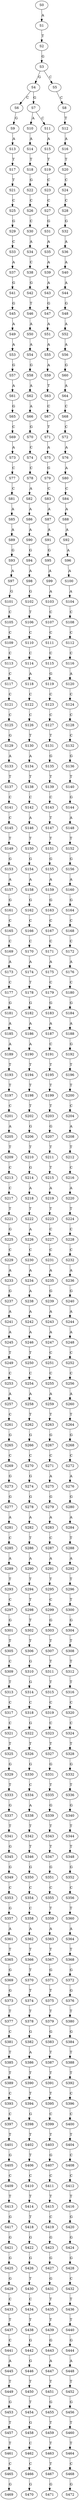 strict digraph  {
	S0 -> S1 [ label = A ];
	S1 -> S2 [ label = T ];
	S2 -> S3 [ label = G ];
	S3 -> S4 [ label = G ];
	S3 -> S5 [ label = C ];
	S4 -> S6 [ label = C ];
	S4 -> S7 [ label = G ];
	S5 -> S8 [ label = C ];
	S6 -> S9 [ label = G ];
	S7 -> S10 [ label = A ];
	S7 -> S11 [ label = C ];
	S8 -> S12 [ label = T ];
	S9 -> S13 [ label = A ];
	S10 -> S14 [ label = A ];
	S11 -> S15 [ label = A ];
	S12 -> S16 [ label = A ];
	S13 -> S17 [ label = T ];
	S14 -> S18 [ label = T ];
	S15 -> S19 [ label = T ];
	S16 -> S20 [ label = T ];
	S17 -> S21 [ label = T ];
	S18 -> S22 [ label = G ];
	S19 -> S23 [ label = C ];
	S20 -> S24 [ label = C ];
	S21 -> S25 [ label = C ];
	S22 -> S26 [ label = C ];
	S23 -> S27 [ label = C ];
	S24 -> S28 [ label = C ];
	S25 -> S29 [ label = G ];
	S26 -> S30 [ label = C ];
	S27 -> S31 [ label = G ];
	S28 -> S32 [ label = G ];
	S29 -> S33 [ label = C ];
	S30 -> S34 [ label = A ];
	S31 -> S35 [ label = A ];
	S32 -> S36 [ label = A ];
	S33 -> S37 [ label = A ];
	S34 -> S38 [ label = C ];
	S35 -> S39 [ label = A ];
	S36 -> S40 [ label = A ];
	S37 -> S41 [ label = G ];
	S38 -> S42 [ label = G ];
	S39 -> S43 [ label = A ];
	S40 -> S44 [ label = A ];
	S41 -> S45 [ label = G ];
	S42 -> S46 [ label = T ];
	S43 -> S47 [ label = G ];
	S44 -> S48 [ label = G ];
	S45 -> S49 [ label = A ];
	S46 -> S50 [ label = A ];
	S47 -> S51 [ label = A ];
	S48 -> S52 [ label = A ];
	S49 -> S53 [ label = A ];
	S50 -> S54 [ label = A ];
	S51 -> S55 [ label = A ];
	S52 -> S56 [ label = A ];
	S53 -> S57 [ label = G ];
	S54 -> S58 [ label = G ];
	S55 -> S59 [ label = A ];
	S56 -> S60 [ label = G ];
	S57 -> S61 [ label = A ];
	S58 -> S62 [ label = A ];
	S59 -> S63 [ label = T ];
	S60 -> S64 [ label = A ];
	S61 -> S65 [ label = G ];
	S62 -> S66 [ label = A ];
	S63 -> S67 [ label = C ];
	S64 -> S68 [ label = C ];
	S65 -> S69 [ label = C ];
	S66 -> S70 [ label = G ];
	S67 -> S71 [ label = T ];
	S68 -> S72 [ label = C ];
	S69 -> S73 [ label = A ];
	S70 -> S74 [ label = C ];
	S71 -> S75 [ label = A ];
	S72 -> S76 [ label = A ];
	S73 -> S77 [ label = C ];
	S74 -> S78 [ label = C ];
	S75 -> S79 [ label = G ];
	S76 -> S80 [ label = A ];
	S77 -> S81 [ label = C ];
	S78 -> S82 [ label = A ];
	S79 -> S83 [ label = C ];
	S80 -> S84 [ label = C ];
	S81 -> S85 [ label = A ];
	S82 -> S86 [ label = A ];
	S83 -> S87 [ label = A ];
	S84 -> S88 [ label = A ];
	S85 -> S89 [ label = A ];
	S86 -> S90 [ label = A ];
	S87 -> S91 [ label = A ];
	S88 -> S92 [ label = A ];
	S89 -> S93 [ label = G ];
	S90 -> S94 [ label = G ];
	S91 -> S95 [ label = G ];
	S92 -> S96 [ label = A ];
	S93 -> S97 [ label = A ];
	S94 -> S98 [ label = A ];
	S95 -> S99 [ label = A ];
	S96 -> S100 [ label = A ];
	S97 -> S101 [ label = G ];
	S98 -> S102 [ label = G ];
	S99 -> S103 [ label = A ];
	S100 -> S104 [ label = A ];
	S101 -> S105 [ label = C ];
	S102 -> S106 [ label = T ];
	S103 -> S107 [ label = C ];
	S104 -> S108 [ label = C ];
	S105 -> S109 [ label = C ];
	S106 -> S110 [ label = C ];
	S107 -> S111 [ label = C ];
	S108 -> S112 [ label = C ];
	S109 -> S113 [ label = C ];
	S110 -> S114 [ label = C ];
	S111 -> S115 [ label = C ];
	S112 -> S116 [ label = C ];
	S113 -> S117 [ label = C ];
	S114 -> S118 [ label = A ];
	S115 -> S119 [ label = G ];
	S116 -> S120 [ label = A ];
	S117 -> S121 [ label = C ];
	S118 -> S122 [ label = C ];
	S119 -> S123 [ label = C ];
	S120 -> S124 [ label = C ];
	S121 -> S125 [ label = C ];
	S122 -> S126 [ label = C ];
	S123 -> S127 [ label = C ];
	S124 -> S128 [ label = C ];
	S125 -> S129 [ label = G ];
	S126 -> S130 [ label = T ];
	S127 -> S131 [ label = T ];
	S128 -> S132 [ label = C ];
	S129 -> S133 [ label = A ];
	S130 -> S134 [ label = A ];
	S131 -> S135 [ label = G ];
	S132 -> S136 [ label = G ];
	S133 -> S137 [ label = T ];
	S134 -> S138 [ label = T ];
	S135 -> S139 [ label = T ];
	S136 -> S140 [ label = T ];
	S137 -> S141 [ label = C ];
	S138 -> S142 [ label = C ];
	S139 -> S143 [ label = C ];
	S140 -> S144 [ label = G ];
	S141 -> S145 [ label = C ];
	S142 -> S146 [ label = A ];
	S143 -> S147 [ label = T ];
	S144 -> S148 [ label = A ];
	S145 -> S149 [ label = T ];
	S146 -> S150 [ label = T ];
	S147 -> S151 [ label = T ];
	S148 -> S152 [ label = T ];
	S149 -> S153 [ label = G ];
	S150 -> S154 [ label = G ];
	S151 -> S155 [ label = G ];
	S152 -> S156 [ label = G ];
	S153 -> S157 [ label = A ];
	S154 -> S158 [ label = A ];
	S155 -> S159 [ label = A ];
	S156 -> S160 [ label = A ];
	S157 -> S161 [ label = G ];
	S158 -> S162 [ label = G ];
	S159 -> S163 [ label = G ];
	S160 -> S164 [ label = G ];
	S161 -> S165 [ label = C ];
	S162 -> S166 [ label = C ];
	S163 -> S167 [ label = C ];
	S164 -> S168 [ label = C ];
	S165 -> S169 [ label = C ];
	S166 -> S170 [ label = C ];
	S167 -> S171 [ label = C ];
	S168 -> S172 [ label = C ];
	S169 -> S173 [ label = A ];
	S170 -> S174 [ label = A ];
	S171 -> S175 [ label = A ];
	S172 -> S176 [ label = A ];
	S173 -> S177 [ label = C ];
	S174 -> S178 [ label = T ];
	S175 -> S179 [ label = C ];
	S176 -> S180 [ label = C ];
	S177 -> S181 [ label = G ];
	S178 -> S182 [ label = G ];
	S179 -> S183 [ label = G ];
	S180 -> S184 [ label = G ];
	S181 -> S185 [ label = A ];
	S182 -> S186 [ label = A ];
	S183 -> S187 [ label = A ];
	S184 -> S188 [ label = A ];
	S185 -> S189 [ label = A ];
	S186 -> S190 [ label = A ];
	S187 -> S191 [ label = C ];
	S188 -> S192 [ label = G ];
	S189 -> S193 [ label = T ];
	S190 -> S194 [ label = T ];
	S191 -> S195 [ label = T ];
	S192 -> S196 [ label = T ];
	S193 -> S197 [ label = T ];
	S194 -> S198 [ label = T ];
	S195 -> S199 [ label = T ];
	S196 -> S200 [ label = T ];
	S197 -> S201 [ label = C ];
	S198 -> S202 [ label = T ];
	S199 -> S203 [ label = T ];
	S200 -> S204 [ label = C ];
	S201 -> S205 [ label = A ];
	S202 -> S206 [ label = G ];
	S203 -> S207 [ label = G ];
	S204 -> S208 [ label = A ];
	S205 -> S209 [ label = T ];
	S206 -> S210 [ label = T ];
	S207 -> S211 [ label = T ];
	S208 -> S212 [ label = T ];
	S209 -> S213 [ label = C ];
	S210 -> S214 [ label = G ];
	S211 -> S215 [ label = T ];
	S212 -> S216 [ label = C ];
	S213 -> S217 [ label = C ];
	S214 -> S218 [ label = A ];
	S215 -> S219 [ label = A ];
	S216 -> S220 [ label = A ];
	S217 -> S221 [ label = T ];
	S218 -> S222 [ label = T ];
	S219 -> S223 [ label = T ];
	S220 -> S224 [ label = T ];
	S221 -> S225 [ label = G ];
	S222 -> S226 [ label = A ];
	S223 -> S227 [ label = C ];
	S224 -> S228 [ label = C ];
	S225 -> S229 [ label = C ];
	S226 -> S230 [ label = C ];
	S227 -> S231 [ label = C ];
	S228 -> S232 [ label = C ];
	S229 -> S233 [ label = A ];
	S230 -> S234 [ label = A ];
	S231 -> S235 [ label = A ];
	S232 -> S236 [ label = A ];
	S233 -> S237 [ label = G ];
	S234 -> S238 [ label = A ];
	S235 -> S239 [ label = G ];
	S236 -> S240 [ label = G ];
	S237 -> S241 [ label = A ];
	S238 -> S242 [ label = A ];
	S239 -> S243 [ label = A ];
	S240 -> S244 [ label = A ];
	S241 -> S245 [ label = A ];
	S242 -> S246 [ label = A ];
	S243 -> S247 [ label = A ];
	S244 -> S248 [ label = A ];
	S245 -> S249 [ label = T ];
	S246 -> S250 [ label = T ];
	S247 -> S251 [ label = C ];
	S248 -> S252 [ label = C ];
	S249 -> S253 [ label = C ];
	S250 -> S254 [ label = C ];
	S251 -> S255 [ label = C ];
	S252 -> S256 [ label = C ];
	S253 -> S257 [ label = A ];
	S254 -> S258 [ label = A ];
	S255 -> S259 [ label = A ];
	S256 -> S260 [ label = A ];
	S257 -> S261 [ label = C ];
	S258 -> S262 [ label = T ];
	S259 -> S263 [ label = T ];
	S260 -> S264 [ label = T ];
	S261 -> S265 [ label = G ];
	S262 -> S266 [ label = G ];
	S263 -> S267 [ label = G ];
	S264 -> S268 [ label = G ];
	S265 -> S269 [ label = C ];
	S266 -> S270 [ label = C ];
	S267 -> S271 [ label = C ];
	S268 -> S272 [ label = C ];
	S269 -> S273 [ label = G ];
	S270 -> S274 [ label = G ];
	S271 -> S275 [ label = A ];
	S272 -> S276 [ label = A ];
	S273 -> S277 [ label = G ];
	S274 -> S278 [ label = G ];
	S275 -> S279 [ label = G ];
	S276 -> S280 [ label = G ];
	S277 -> S281 [ label = A ];
	S278 -> S282 [ label = A ];
	S279 -> S283 [ label = A ];
	S280 -> S284 [ label = A ];
	S281 -> S285 [ label = C ];
	S282 -> S286 [ label = T ];
	S283 -> S287 [ label = C ];
	S284 -> S288 [ label = T ];
	S285 -> S289 [ label = A ];
	S286 -> S290 [ label = A ];
	S287 -> S291 [ label = A ];
	S288 -> S292 [ label = A ];
	S289 -> S293 [ label = T ];
	S290 -> S294 [ label = T ];
	S291 -> S295 [ label = T ];
	S292 -> S296 [ label = T ];
	S293 -> S297 [ label = C ];
	S294 -> S298 [ label = T ];
	S295 -> S299 [ label = C ];
	S296 -> S300 [ label = T ];
	S297 -> S301 [ label = G ];
	S298 -> S302 [ label = T ];
	S299 -> S303 [ label = G ];
	S300 -> S304 [ label = G ];
	S301 -> S305 [ label = T ];
	S302 -> S306 [ label = T ];
	S303 -> S307 [ label = T ];
	S304 -> S308 [ label = T ];
	S305 -> S309 [ label = C ];
	S306 -> S310 [ label = G ];
	S307 -> S311 [ label = T ];
	S308 -> S312 [ label = T ];
	S309 -> S313 [ label = T ];
	S310 -> S314 [ label = G ];
	S311 -> S315 [ label = T ];
	S312 -> S316 [ label = T ];
	S313 -> S317 [ label = C ];
	S314 -> S318 [ label = C ];
	S315 -> S319 [ label = C ];
	S316 -> S320 [ label = C ];
	S317 -> S321 [ label = C ];
	S318 -> S322 [ label = G ];
	S319 -> S323 [ label = C ];
	S320 -> S324 [ label = C ];
	S321 -> S325 [ label = T ];
	S322 -> S326 [ label = T ];
	S323 -> S327 [ label = T ];
	S324 -> S328 [ label = T ];
	S325 -> S329 [ label = G ];
	S326 -> S330 [ label = G ];
	S327 -> S331 [ label = G ];
	S328 -> S332 [ label = G ];
	S329 -> S333 [ label = T ];
	S330 -> S334 [ label = C ];
	S331 -> S335 [ label = T ];
	S332 -> S336 [ label = T ];
	S333 -> S337 [ label = G ];
	S334 -> S338 [ label = A ];
	S335 -> S339 [ label = G ];
	S336 -> S340 [ label = G ];
	S337 -> S341 [ label = T ];
	S338 -> S342 [ label = T ];
	S339 -> S343 [ label = T ];
	S340 -> S344 [ label = T ];
	S341 -> S345 [ label = G ];
	S342 -> S346 [ label = T ];
	S343 -> S347 [ label = T ];
	S344 -> S348 [ label = T ];
	S345 -> S349 [ label = G ];
	S346 -> S350 [ label = G ];
	S347 -> S351 [ label = G ];
	S348 -> S352 [ label = G ];
	S349 -> S353 [ label = C ];
	S350 -> S354 [ label = C ];
	S351 -> S355 [ label = C ];
	S352 -> S356 [ label = C ];
	S353 -> S357 [ label = G ];
	S354 -> S358 [ label = C ];
	S355 -> S359 [ label = T ];
	S356 -> S360 [ label = T ];
	S357 -> S361 [ label = A ];
	S358 -> S362 [ label = A ];
	S359 -> S363 [ label = A ];
	S360 -> S364 [ label = A ];
	S361 -> S365 [ label = T ];
	S362 -> S366 [ label = T ];
	S363 -> S367 [ label = T ];
	S364 -> S368 [ label = T ];
	S365 -> S369 [ label = G ];
	S366 -> S370 [ label = T ];
	S367 -> S371 [ label = G ];
	S368 -> S372 [ label = G ];
	S369 -> S373 [ label = G ];
	S370 -> S374 [ label = T ];
	S371 -> S375 [ label = T ];
	S372 -> S376 [ label = G ];
	S373 -> S377 [ label = T ];
	S374 -> S378 [ label = T ];
	S375 -> S379 [ label = T ];
	S376 -> S380 [ label = T ];
	S377 -> S381 [ label = C ];
	S378 -> S382 [ label = G ];
	S379 -> S383 [ label = G ];
	S380 -> S384 [ label = G ];
	S381 -> S385 [ label = T ];
	S382 -> S386 [ label = A ];
	S383 -> S387 [ label = T ];
	S384 -> S388 [ label = T ];
	S385 -> S389 [ label = T ];
	S386 -> S390 [ label = T ];
	S387 -> S391 [ label = T ];
	S388 -> S392 [ label = T ];
	S389 -> S393 [ label = C ];
	S390 -> S394 [ label = T ];
	S391 -> S395 [ label = T ];
	S392 -> S396 [ label = C ];
	S393 -> S397 [ label = C ];
	S394 -> S398 [ label = G ];
	S395 -> S399 [ label = C ];
	S396 -> S400 [ label = C ];
	S397 -> S401 [ label = T ];
	S398 -> S402 [ label = T ];
	S399 -> S403 [ label = T ];
	S400 -> S404 [ label = T ];
	S401 -> S405 [ label = G ];
	S402 -> S406 [ label = T ];
	S403 -> S407 [ label = G ];
	S404 -> S408 [ label = C ];
	S405 -> S409 [ label = C ];
	S406 -> S410 [ label = C ];
	S407 -> S411 [ label = C ];
	S408 -> S412 [ label = C ];
	S409 -> S413 [ label = T ];
	S410 -> S414 [ label = T ];
	S411 -> S415 [ label = T ];
	S412 -> S416 [ label = T ];
	S413 -> S417 [ label = G ];
	S414 -> S418 [ label = T ];
	S415 -> S419 [ label = C ];
	S416 -> S420 [ label = G ];
	S417 -> S421 [ label = G ];
	S418 -> S422 [ label = G ];
	S419 -> S423 [ label = G ];
	S420 -> S424 [ label = G ];
	S421 -> S425 [ label = G ];
	S422 -> S426 [ label = G ];
	S423 -> S427 [ label = G ];
	S424 -> S428 [ label = G ];
	S425 -> S429 [ label = G ];
	S426 -> S430 [ label = T ];
	S427 -> S431 [ label = G ];
	S428 -> S432 [ label = C ];
	S429 -> S433 [ label = C ];
	S430 -> S434 [ label = C ];
	S431 -> S435 [ label = T ];
	S432 -> S436 [ label = T ];
	S433 -> S437 [ label = T ];
	S434 -> S438 [ label = T ];
	S435 -> S439 [ label = T ];
	S436 -> S440 [ label = T ];
	S437 -> S441 [ label = C ];
	S438 -> S442 [ label = G ];
	S439 -> S443 [ label = G ];
	S440 -> S444 [ label = G ];
	S441 -> S445 [ label = A ];
	S442 -> S446 [ label = G ];
	S443 -> S447 [ label = A ];
	S444 -> S448 [ label = A ];
	S445 -> S449 [ label = T ];
	S446 -> S450 [ label = T ];
	S447 -> S451 [ label = T ];
	S448 -> S452 [ label = T ];
	S449 -> S453 [ label = G ];
	S450 -> S454 [ label = T ];
	S451 -> S455 [ label = G ];
	S452 -> S456 [ label = G ];
	S453 -> S457 [ label = T ];
	S454 -> S458 [ label = G ];
	S455 -> S459 [ label = T ];
	S456 -> S460 [ label = T ];
	S457 -> S461 [ label = T ];
	S458 -> S462 [ label = C ];
	S459 -> S463 [ label = T ];
	S460 -> S464 [ label = T ];
	S461 -> S465 [ label = C ];
	S462 -> S466 [ label = C ];
	S463 -> S467 [ label = T ];
	S464 -> S468 [ label = C ];
	S465 -> S469 [ label = G ];
	S466 -> S470 [ label = G ];
	S467 -> S471 [ label = G ];
	S468 -> S472 [ label = G ];
}
